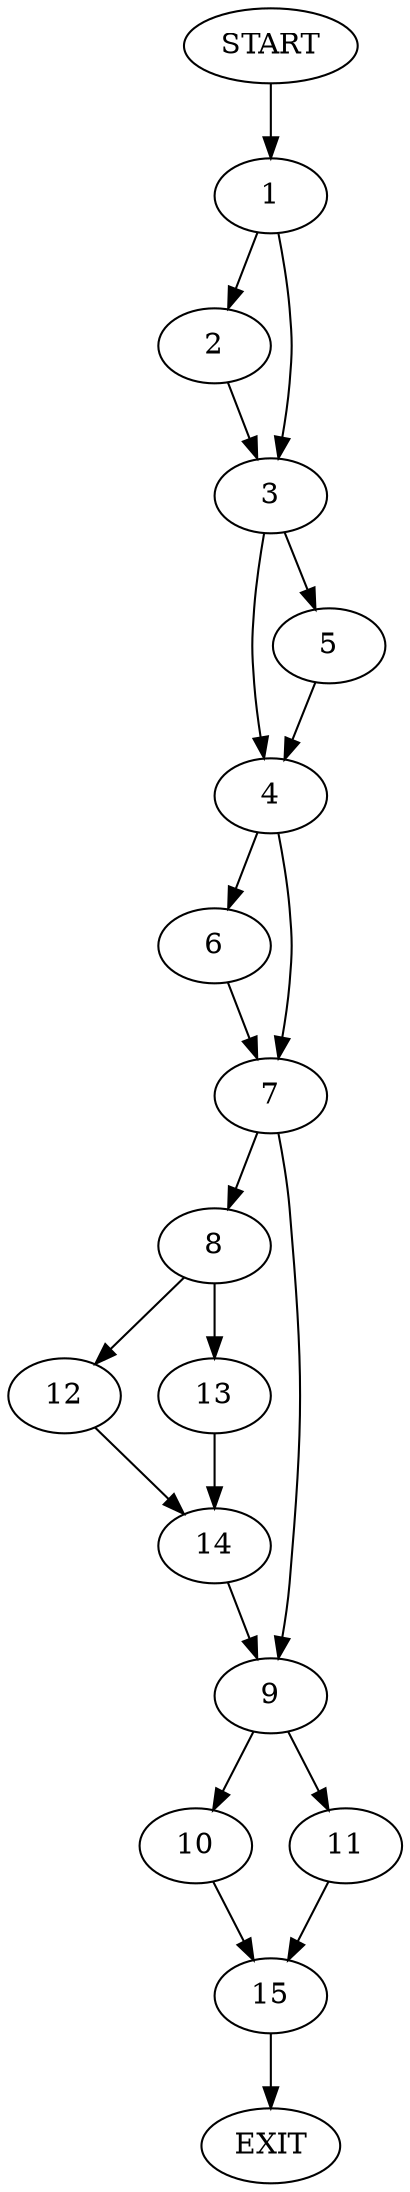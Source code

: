 digraph {
0 [label="START"]
16 [label="EXIT"]
0 -> 1
1 -> 2
1 -> 3
2 -> 3
3 -> 4
3 -> 5
5 -> 4
4 -> 6
4 -> 7
7 -> 8
7 -> 9
6 -> 7
9 -> 10
9 -> 11
8 -> 12
8 -> 13
13 -> 14
12 -> 14
14 -> 9
10 -> 15
11 -> 15
15 -> 16
}
